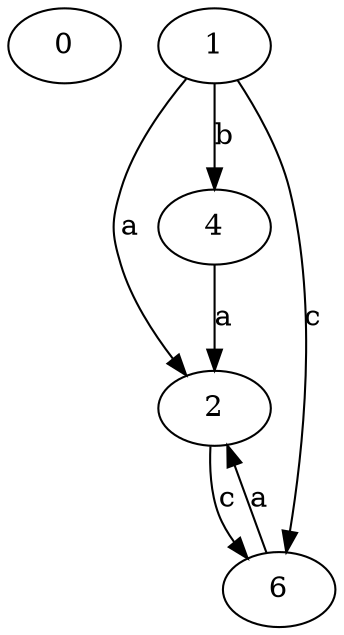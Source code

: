 strict digraph  {
0;
1;
2;
4;
6;
1 -> 2  [label=a];
1 -> 4  [label=b];
1 -> 6  [label=c];
2 -> 6  [label=c];
4 -> 2  [label=a];
6 -> 2  [label=a];
}
